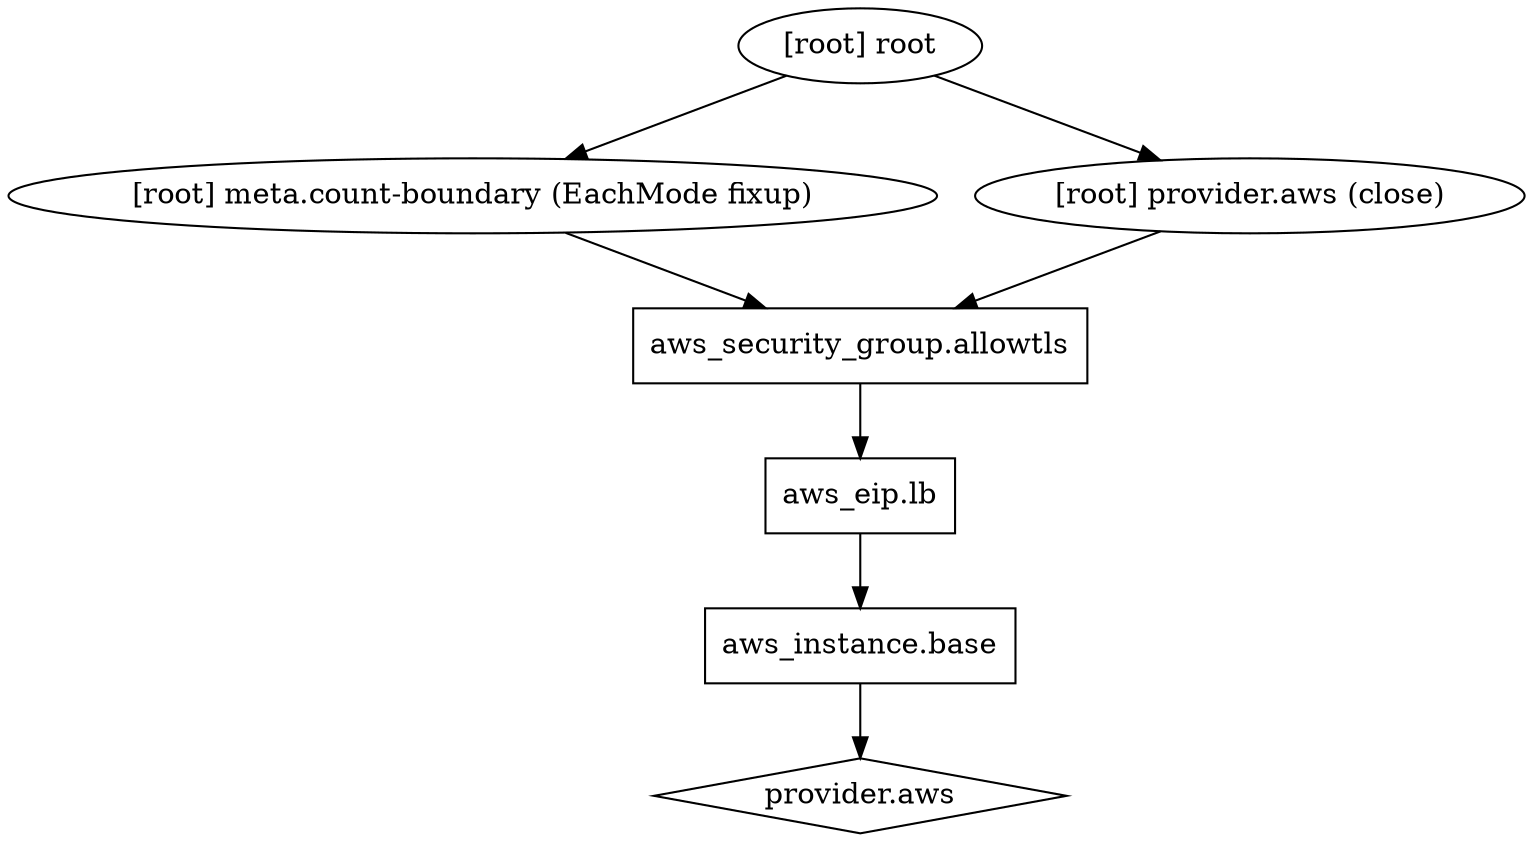 digraph {
	compound = "true"
	newrank = "true"
	subgraph "root" {
		"[root] aws_eip.lb" [label = "aws_eip.lb", shape = "box"]
		"[root] aws_instance.base" [label = "aws_instance.base", shape = "box"]
		"[root] aws_security_group.allowtls" [label = "aws_security_group.allowtls", shape = "box"]
		"[root] provider.aws" [label = "provider.aws", shape = "diamond"]
		"[root] aws_eip.lb" -> "[root] aws_instance.base"
		"[root] aws_instance.base" -> "[root] provider.aws"
		"[root] aws_security_group.allowtls" -> "[root] aws_eip.lb"
		"[root] meta.count-boundary (EachMode fixup)" -> "[root] aws_security_group.allowtls"
		"[root] provider.aws (close)" -> "[root] aws_security_group.allowtls"
		"[root] root" -> "[root] meta.count-boundary (EachMode fixup)"
		"[root] root" -> "[root] provider.aws (close)"
	}
}

